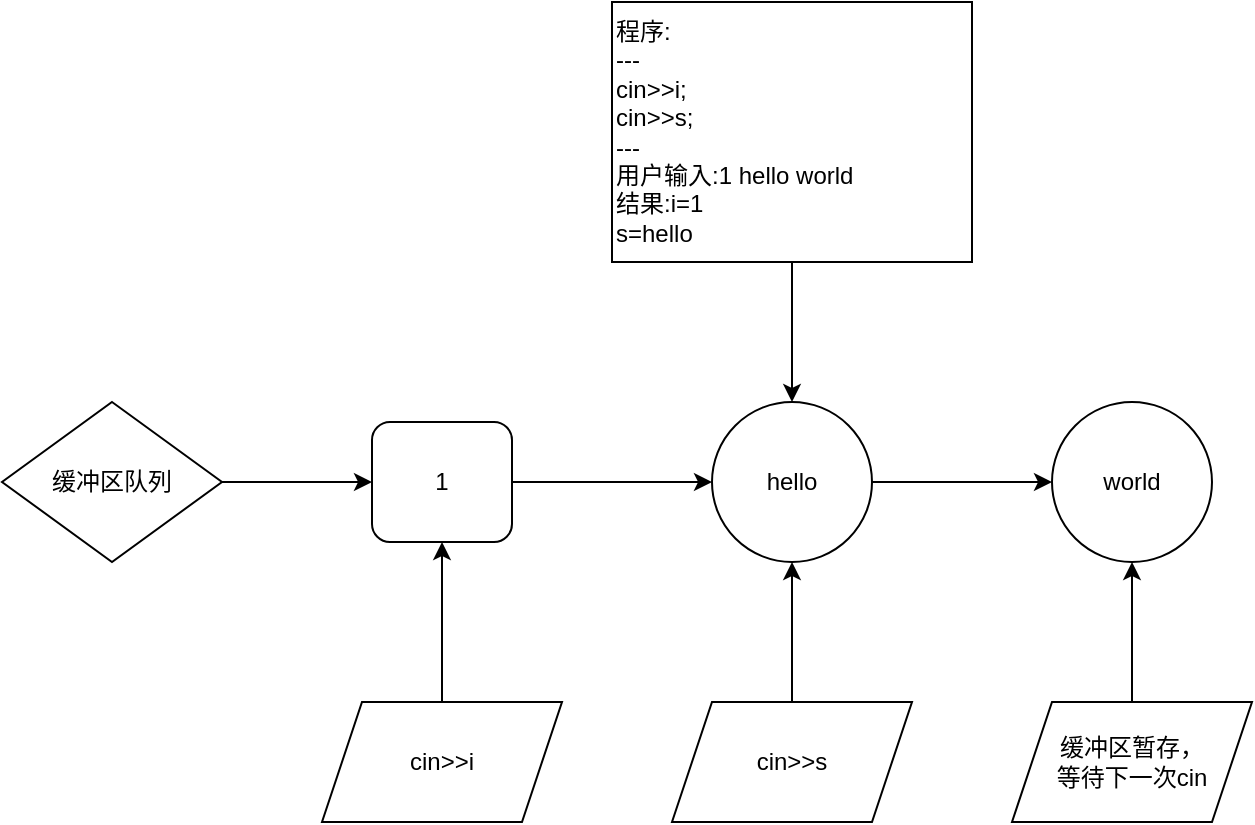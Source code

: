 <mxfile version="24.7.17">
  <diagram id="C5RBs43oDa-KdzZeNtuy" name="Page-1">
    <mxGraphModel dx="1434" dy="738" grid="1" gridSize="10" guides="1" tooltips="1" connect="1" arrows="1" fold="1" page="1" pageScale="1" pageWidth="827" pageHeight="1169" math="0" shadow="0">
      <root>
        <mxCell id="WIyWlLk6GJQsqaUBKTNV-0" />
        <mxCell id="WIyWlLk6GJQsqaUBKTNV-1" parent="WIyWlLk6GJQsqaUBKTNV-0" />
        <mxCell id="mXYllTCQmEwmROtQHEfQ-13" value="" style="edgeStyle=orthogonalEdgeStyle;rounded=0;orthogonalLoop=1;jettySize=auto;html=1;" edge="1" parent="WIyWlLk6GJQsqaUBKTNV-1" source="mXYllTCQmEwmROtQHEfQ-0" target="mXYllTCQmEwmROtQHEfQ-1">
          <mxGeometry relative="1" as="geometry" />
        </mxCell>
        <mxCell id="mXYllTCQmEwmROtQHEfQ-0" value="1" style="rounded=1;whiteSpace=wrap;html=1;" vertex="1" parent="WIyWlLk6GJQsqaUBKTNV-1">
          <mxGeometry x="235" y="250" width="70" height="60" as="geometry" />
        </mxCell>
        <mxCell id="mXYllTCQmEwmROtQHEfQ-9" value="" style="edgeStyle=orthogonalEdgeStyle;rounded=0;orthogonalLoop=1;jettySize=auto;html=1;" edge="1" parent="WIyWlLk6GJQsqaUBKTNV-1" source="mXYllTCQmEwmROtQHEfQ-1" target="mXYllTCQmEwmROtQHEfQ-8">
          <mxGeometry relative="1" as="geometry" />
        </mxCell>
        <mxCell id="mXYllTCQmEwmROtQHEfQ-1" value="hello" style="ellipse;whiteSpace=wrap;html=1;aspect=fixed;" vertex="1" parent="WIyWlLk6GJQsqaUBKTNV-1">
          <mxGeometry x="405" y="240" width="80" height="80" as="geometry" />
        </mxCell>
        <mxCell id="mXYllTCQmEwmROtQHEfQ-8" value="world" style="ellipse;whiteSpace=wrap;html=1;aspect=fixed;" vertex="1" parent="WIyWlLk6GJQsqaUBKTNV-1">
          <mxGeometry x="575" y="240" width="80" height="80" as="geometry" />
        </mxCell>
        <mxCell id="mXYllTCQmEwmROtQHEfQ-11" value="" style="edgeStyle=orthogonalEdgeStyle;rounded=0;orthogonalLoop=1;jettySize=auto;html=1;" edge="1" parent="WIyWlLk6GJQsqaUBKTNV-1" source="mXYllTCQmEwmROtQHEfQ-10" target="mXYllTCQmEwmROtQHEfQ-0">
          <mxGeometry relative="1" as="geometry" />
        </mxCell>
        <mxCell id="mXYllTCQmEwmROtQHEfQ-10" value="cin&amp;gt;&amp;gt;i" style="shape=parallelogram;perimeter=parallelogramPerimeter;whiteSpace=wrap;html=1;fixedSize=1;" vertex="1" parent="WIyWlLk6GJQsqaUBKTNV-1">
          <mxGeometry x="210" y="390" width="120" height="60" as="geometry" />
        </mxCell>
        <mxCell id="mXYllTCQmEwmROtQHEfQ-22" value="" style="edgeStyle=orthogonalEdgeStyle;rounded=0;orthogonalLoop=1;jettySize=auto;html=1;" edge="1" parent="WIyWlLk6GJQsqaUBKTNV-1" source="mXYllTCQmEwmROtQHEfQ-12" target="mXYllTCQmEwmROtQHEfQ-1">
          <mxGeometry relative="1" as="geometry" />
        </mxCell>
        <mxCell id="mXYllTCQmEwmROtQHEfQ-12" value="&lt;div&gt;程序:&lt;/div&gt;&lt;div&gt;---&lt;/div&gt;cin&amp;gt;&amp;gt;i;&lt;div&gt;cin&amp;gt;&amp;gt;s;&lt;/div&gt;&lt;div&gt;---&lt;/div&gt;&lt;div&gt;用户输入:1 hello world&lt;/div&gt;&lt;div&gt;结果:i=1&lt;/div&gt;&lt;div&gt;s=hello&lt;/div&gt;" style="rounded=0;whiteSpace=wrap;html=1;align=left;" vertex="1" parent="WIyWlLk6GJQsqaUBKTNV-1">
          <mxGeometry x="355" y="40" width="180" height="130" as="geometry" />
        </mxCell>
        <mxCell id="mXYllTCQmEwmROtQHEfQ-17" value="" style="edgeStyle=orthogonalEdgeStyle;rounded=0;orthogonalLoop=1;jettySize=auto;html=1;" edge="1" parent="WIyWlLk6GJQsqaUBKTNV-1" source="mXYllTCQmEwmROtQHEfQ-16" target="mXYllTCQmEwmROtQHEfQ-1">
          <mxGeometry relative="1" as="geometry" />
        </mxCell>
        <mxCell id="mXYllTCQmEwmROtQHEfQ-16" value="cin&amp;gt;&amp;gt;s" style="shape=parallelogram;perimeter=parallelogramPerimeter;whiteSpace=wrap;html=1;fixedSize=1;" vertex="1" parent="WIyWlLk6GJQsqaUBKTNV-1">
          <mxGeometry x="385" y="390" width="120" height="60" as="geometry" />
        </mxCell>
        <mxCell id="mXYllTCQmEwmROtQHEfQ-19" value="" style="edgeStyle=orthogonalEdgeStyle;rounded=0;orthogonalLoop=1;jettySize=auto;html=1;" edge="1" parent="WIyWlLk6GJQsqaUBKTNV-1" source="mXYllTCQmEwmROtQHEfQ-18" target="mXYllTCQmEwmROtQHEfQ-0">
          <mxGeometry relative="1" as="geometry" />
        </mxCell>
        <mxCell id="mXYllTCQmEwmROtQHEfQ-18" value="缓冲区队列" style="rhombus;whiteSpace=wrap;html=1;" vertex="1" parent="WIyWlLk6GJQsqaUBKTNV-1">
          <mxGeometry x="50" y="240" width="110" height="80" as="geometry" />
        </mxCell>
        <mxCell id="mXYllTCQmEwmROtQHEfQ-21" value="" style="edgeStyle=orthogonalEdgeStyle;rounded=0;orthogonalLoop=1;jettySize=auto;html=1;" edge="1" parent="WIyWlLk6GJQsqaUBKTNV-1" source="mXYllTCQmEwmROtQHEfQ-20" target="mXYllTCQmEwmROtQHEfQ-8">
          <mxGeometry relative="1" as="geometry" />
        </mxCell>
        <mxCell id="mXYllTCQmEwmROtQHEfQ-20" value="缓冲区暂存，&lt;div&gt;等待下一次cin&lt;/div&gt;" style="shape=parallelogram;perimeter=parallelogramPerimeter;whiteSpace=wrap;html=1;fixedSize=1;" vertex="1" parent="WIyWlLk6GJQsqaUBKTNV-1">
          <mxGeometry x="555" y="390" width="120" height="60" as="geometry" />
        </mxCell>
      </root>
    </mxGraphModel>
  </diagram>
</mxfile>
